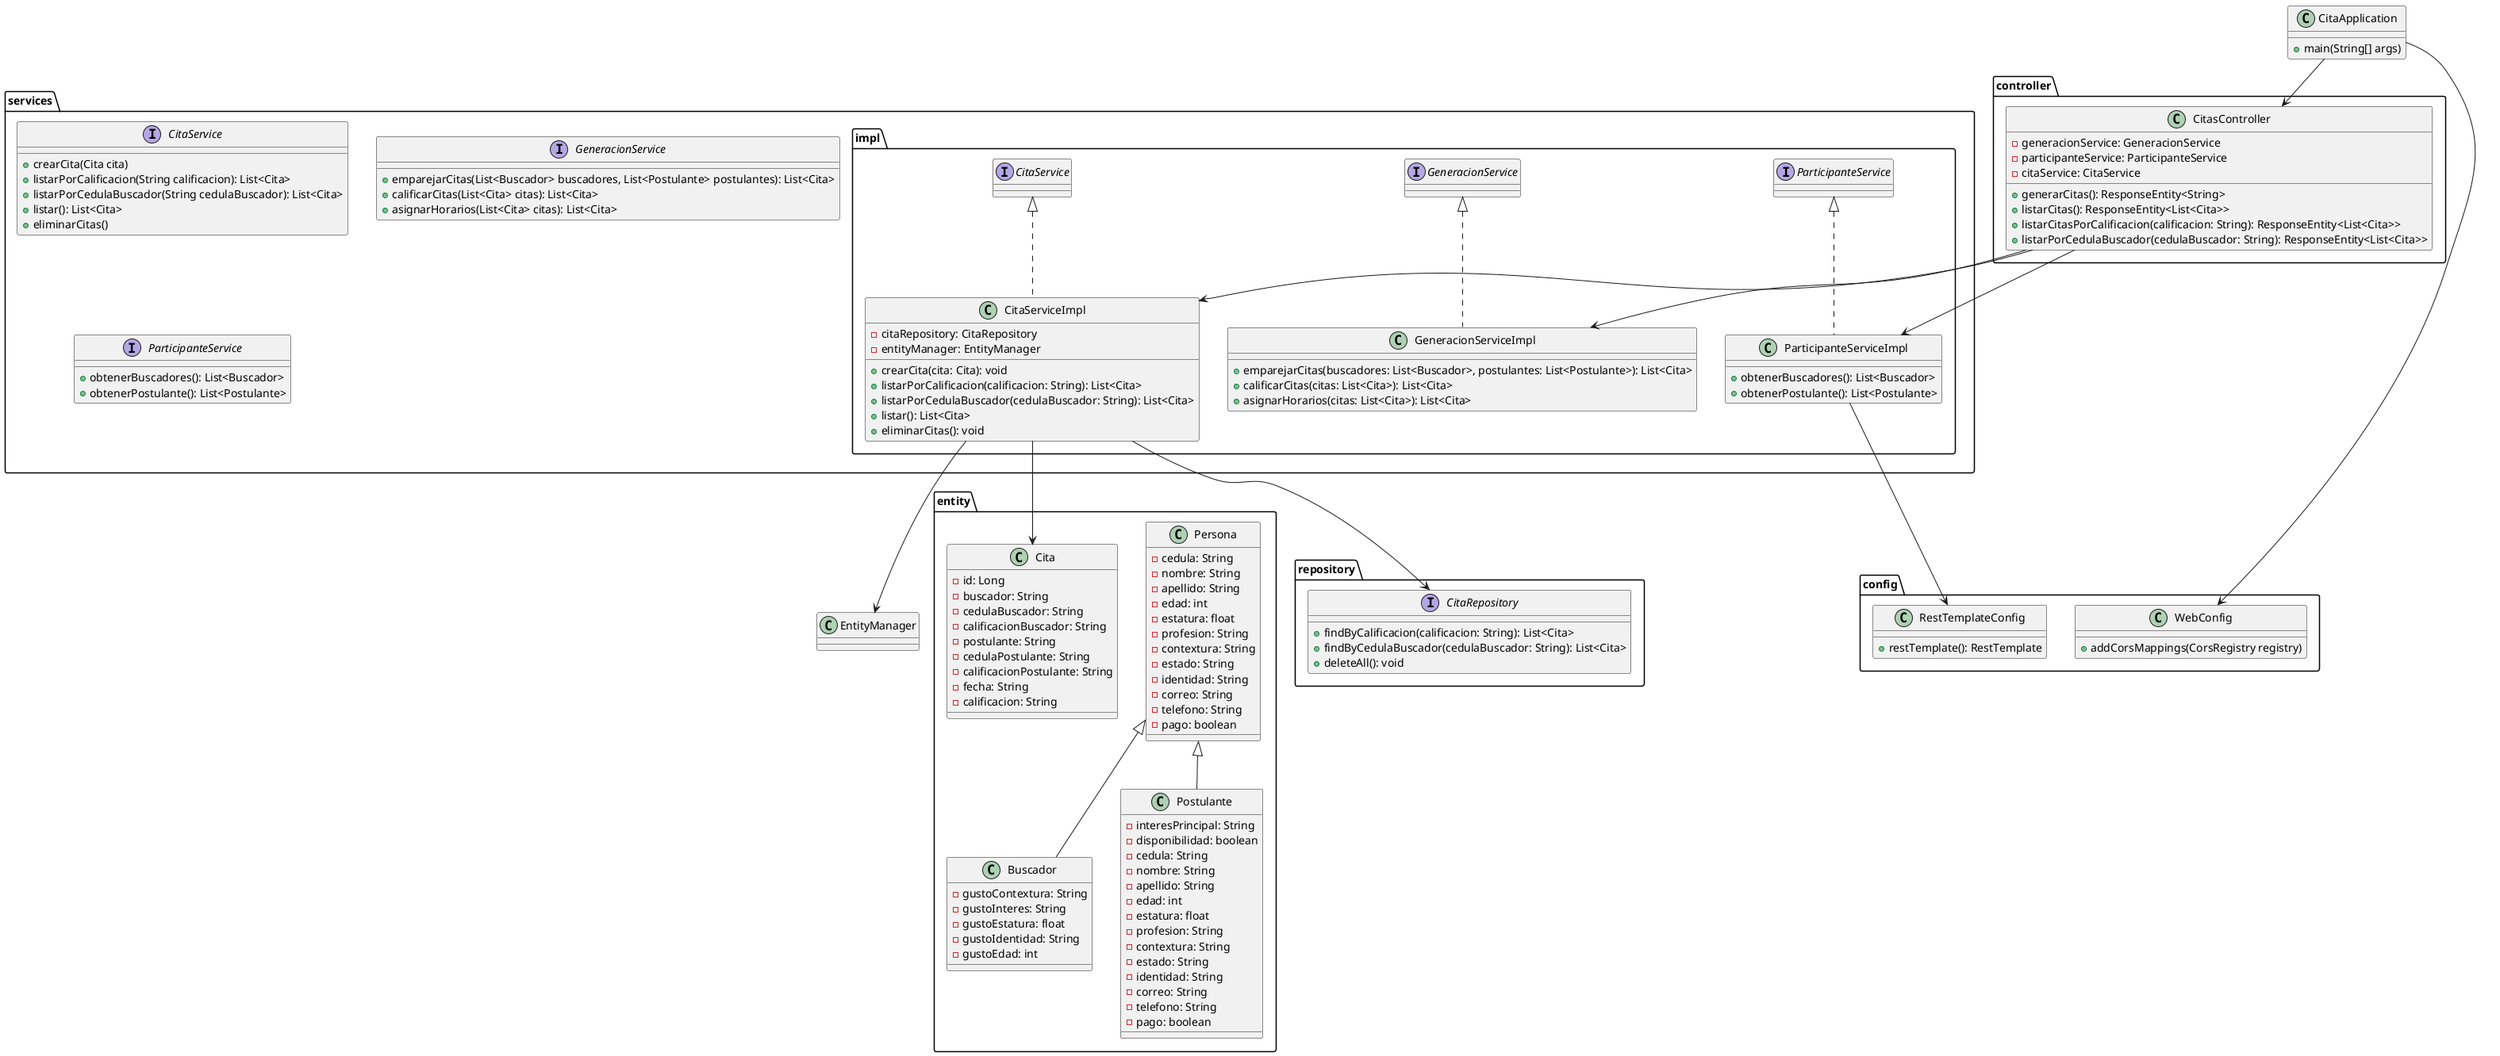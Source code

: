 @startuml
class CitaApplication {
  + main(String[] args)
}

package "config" {
class RestTemplateConfig {
        + restTemplate(): RestTemplate
    }
    class WebConfig {
            + addCorsMappings(CorsRegistry registry)
        }
}

package "controller" {
class CitasController {
        - generacionService: GeneracionService
        - participanteService: ParticipanteService
        - citaService: CitaService
        + generarCitas(): ResponseEntity<String>
        + listarCitas(): ResponseEntity<List<Cita>>
        + listarCitasPorCalificacion(calificacion: String): ResponseEntity<List<Cita>>
        + listarPorCedulaBuscador(cedulaBuscador: String): ResponseEntity<List<Cita>>
    }
}

package "entity" {
    class Buscador extends Persona{
        - gustoContextura: String
        - gustoInteres: String
        - gustoEstatura: float
        - gustoIdentidad: String
        - gustoEdad: int
    }
    class Cita {
            - id: Long
            - buscador: String
            - cedulaBuscador: String
            - calificacionBuscador: String
            - postulante: String
            - cedulaPostulante: String
            - calificacionPostulante: String
            - fecha: String
            - calificacion: String
        }
        class Persona {
                - cedula: String
                - nombre: String
                - apellido: String
                - edad: int
                - estatura: float
                - profesion: String
                - contextura: String
                - estado: String
                - identidad: String
                - correo: String
                - telefono: String
                - pago: boolean
            }
    class Postulante extends Persona{
            - interesPrincipal: String
            - disponibilidad: boolean
            - cedula: String
            - nombre: String
            - apellido: String
            - edad: int
            - estatura: float
            - profesion: String
            - contextura: String
            - estado: String
            - identidad: String
            - correo: String
            - telefono: String
            - pago: boolean
        }


}

package "repository" {
interface CitaRepository {
        + findByCalificacion(calificacion: String): List<Cita>
        + findByCedulaBuscador(cedulaBuscador: String): List<Cita>
        + deleteAll(): void
    }
}

package "services" {
    package "impl" {
    class CitaServiceImpl implements CitaService{
            - citaRepository: CitaRepository
            - entityManager: EntityManager
            + crearCita(cita: Cita): void
            + listarPorCalificacion(calificacion: String): List<Cita>
            + listarPorCedulaBuscador(cedulaBuscador: String): List<Cita>
            + listar(): List<Cita>
            + eliminarCitas(): void
        }
        class GeneracionServiceImpl implements GeneracionService{
                    + emparejarCitas(buscadores: List<Buscador>, postulantes: List<Postulante>): List<Cita>
                    + calificarCitas(citas: List<Cita>): List<Cita>
                    + asignarHorarios(citas: List<Cita>): List<Cita>
                }
                class ParticipanteServiceImpl implements ParticipanteService{
                        + obtenerBuscadores(): List<Buscador>
                        + obtenerPostulante(): List<Postulante>
                    }
    }
    interface CitaService {
            + crearCita(Cita cita)
            + listarPorCalificacion(String calificacion): List<Cita>
            + listarPorCedulaBuscador(String cedulaBuscador): List<Cita>
            + listar(): List<Cita>
            + eliminarCitas()
        }
    interface GeneracionService {
            + emparejarCitas(List<Buscador> buscadores, List<Postulante> postulantes): List<Cita>
            + calificarCitas(List<Cita> citas): List<Cita>
            + asignarHorarios(List<Cita> citas): List<Cita>
        }
    interface ParticipanteService {
            + obtenerBuscadores(): List<Buscador>
            + obtenerPostulante(): List<Postulante>
        }
}
CitaApplication --> WebConfig
CitaApplication --> CitasController
CitasController --> CitaServiceImpl
CitaServiceImpl --> Cita
CitasController --> GeneracionServiceImpl
CitasController --> ParticipanteServiceImpl
CitaServiceImpl --> CitaRepository
CitaServiceImpl --> EntityManager
ParticipanteServiceImpl --> RestTemplateConfig


@enduml
